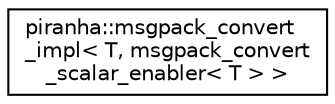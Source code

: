 digraph "Graphical Class Hierarchy"
{
  edge [fontname="Helvetica",fontsize="10",labelfontname="Helvetica",labelfontsize="10"];
  node [fontname="Helvetica",fontsize="10",shape=record];
  rankdir="LR";
  Node0 [label="piranha::msgpack_convert\l_impl\< T, msgpack_convert\l_scalar_enabler\< T \> \>",height=0.2,width=0.4,color="black", fillcolor="white", style="filled",URL="$structpiranha_1_1msgpack__convert__impl_3_01_t_00_01msgpack__convert__scalar__enabler_3_01_t_01_4_01_4.html",tooltip="Specialisation of piranha::msgpack_convert() for fundamental C++ types supported by msgpack..."];
}
